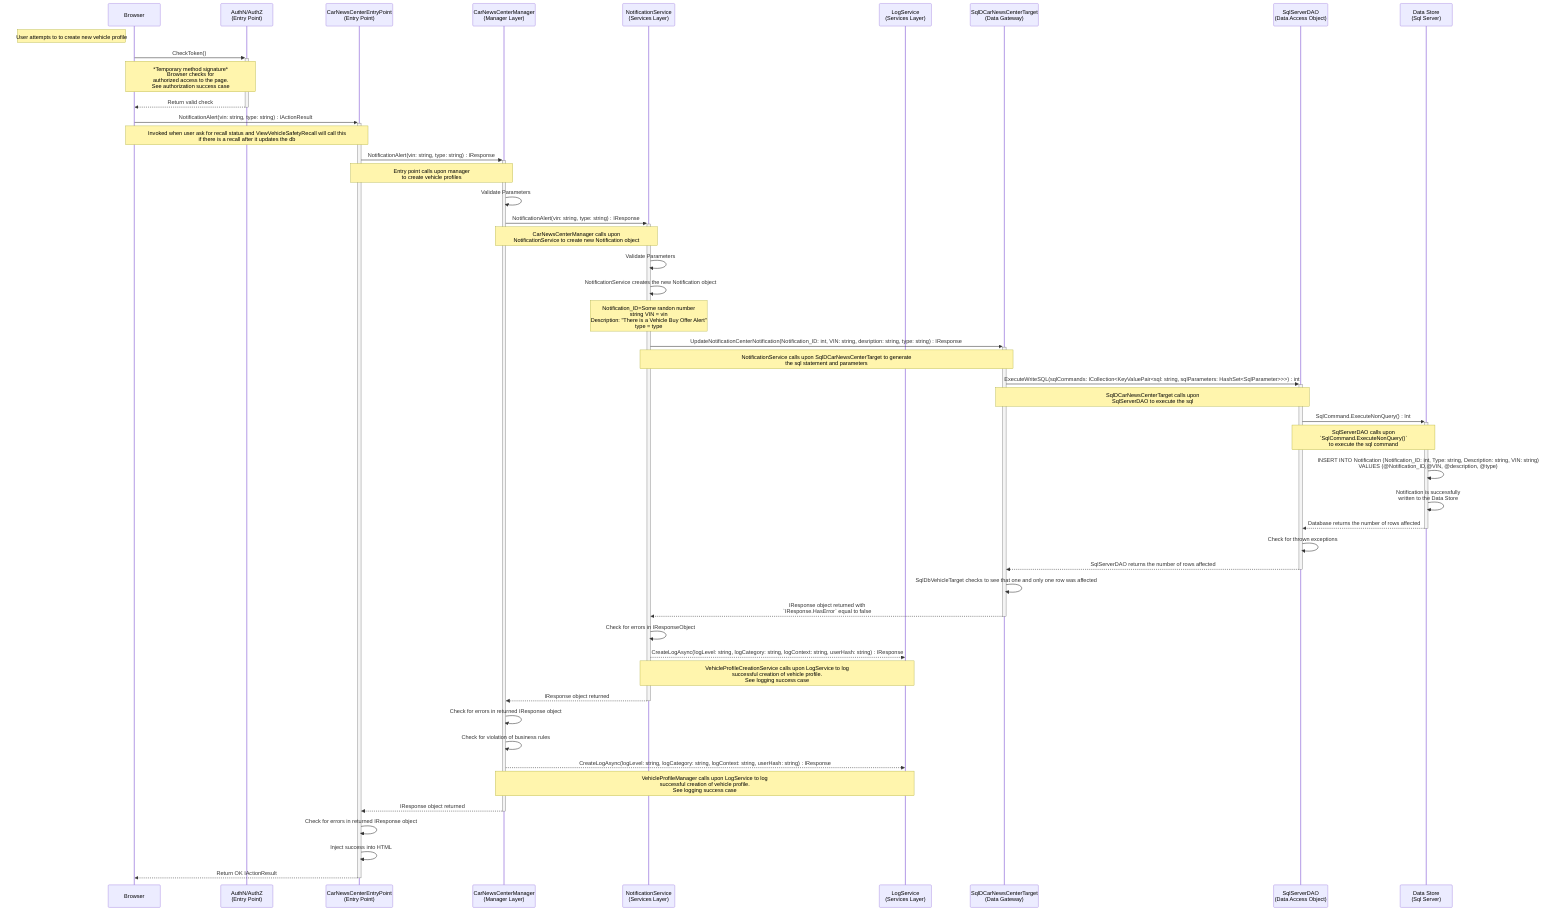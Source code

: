 sequenceDiagram
participant u as Browser
participant az as AuthN/AuthZ<br>(Entry Point)
participant e as CarNewsCenterEntryPoint<br>(Entry Point)
participant vpm as CarNewsCenterManager<br>(Manager Layer)
participant vps as NotificationService<br>(Services Layer)
participant ll as LogService<br>(Services Layer)
participant dg as SqlDCarNewsCenterTarget<br>(Data Gateway)
participant da as SqlServerDAO<br>(Data Access Object)
participant ds as Data Store<br>(Sql Server)

Note Left of u: User attempts to to create new vehicle profile
u->>+az: CheckToken() 
    Note over u,az: *Temporary method signature*<br>Browser checks for<br>authorized access to the page.<br>See authorization success case
az-->>-u: Return valid check

u->>+e: NotificationAlert(vin: string, type: string) : IActionResult
    Note over u,e: Invoked when user ask for recall status and ViewVehicleSafetyRecall will call this <br>if there is a recall after it updates the db

    e->>+vpm:  NotificationAlert(vin: string, type: string) : IResponse
        Note over e,vpm: Entry point calls upon manager<br>to create vehicle profiles
        
        vpm->>vpm: Validate Parameters

        vpm->>+vps:   NotificationAlert(vin: string, type: string) : IResponse
            Note over vpm,vps: CarNewsCenterManager calls upon<br> NotificationService to create new Notification object

            vps->>vps: Validate Parameters

            vps->>vps: NotificationService creates the new Notification object 
                Note over vps,vps: Notification_ID=Some randon number<br>string VIN = vin<br>Description: "There is a Vehicle Buy Offer Alert"<br>type = type

            # Create default IPublicVehicleProfileDetails object

            # Send to data store
            vps->>+dg: UpdateNotificationCenterNotification(Notification_ID: int, VIN: string, desription: string, type: string) : IResponse
                Note over vps,dg: NotificationService calls upon SqlDCarNewsCenterTarget to generate<br>the sql statement and parameters

                dg->>+da: ExecuteWriteSQL(sqlCommands: ICollection<KeyValuePair<sql: string, sqlParameters: HashSet<SqlParameter>>>) : int
                    Note over dg,da: SqlDCarNewsCenterTarget calls upon<br>SqlServerDAO to execute the sql

                    da->>+ds: SqlCommand.ExecuteNonQuery() : Int
                        Note over da,ds: SqlServerDAO calls upon<br>`SqlCommand.ExecuteNonQuery()`<br>to execute the sql command

                        ds->>ds: INSERT INTO Notification (Notification_ID: int, Type: string, Description: string, VIN: string)<br>VALUES (@Notification_ID,@VIN, @description, @type)

                        ds->>ds: Notification is successfully<br>written to the Data Store

                    ds-->>-da: Database returns the number of rows affected

                    da->>da: Check for thrown exceptions

                da-->>-dg: SqlServerDAO returns the number of rows affected

                dg->>dg: SqlDbVehicleTarget checks to see that one and only one row was affected

            dg-->>-vps: IResponse object returned with<br>`IResponse.HasError` equal to false

            vps->>vps: Check for errors in IResponseObject

            # Log successful vehicle creation
            vps-->>ll: CreateLogAsync(logLevel: string, logCategory: string, logContext: string, userHash: string) : IResponse
                Note over vps,ll: VehicleProfileCreationService calls upon LogService to log<br>successful creation of vehicle profile.<br>See logging success case

        vps-->>-vpm: IResponse object returned

        vpm->>vpm: Check for errors in returned IResponse object

        vpm->>vpm: Check for violation of business rules

        # Log successful vehicle creation
        vpm-->>ll: CreateLogAsync(logLevel: string, logCategory: string, logContext: string, userHash: string) : IResponse
            Note over vpm,ll: VehicleProfileManager calls upon LogService to log<br>successful creation of vehicle profile.<br>See logging success case

    vpm-->>-e: IResponse object returned

    e->>e: Check for errors in returned IResponse object

    e->>e: Inject success into HTML
e-->>-u: Return OK IActionResult